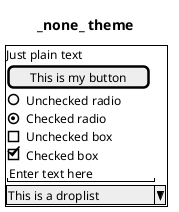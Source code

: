 ' Do not edit
' Theme Gallery
' autogenerated by script
'
@startsalt
!theme _none_
title _none_ theme
{+
  Just plain text
  [This is my button]
  ()  Unchecked radio
  (X) Checked radio
  []  Unchecked box
  [X] Checked box
  "Enter text here   "
  ^This is a droplist^
}
@endsalt